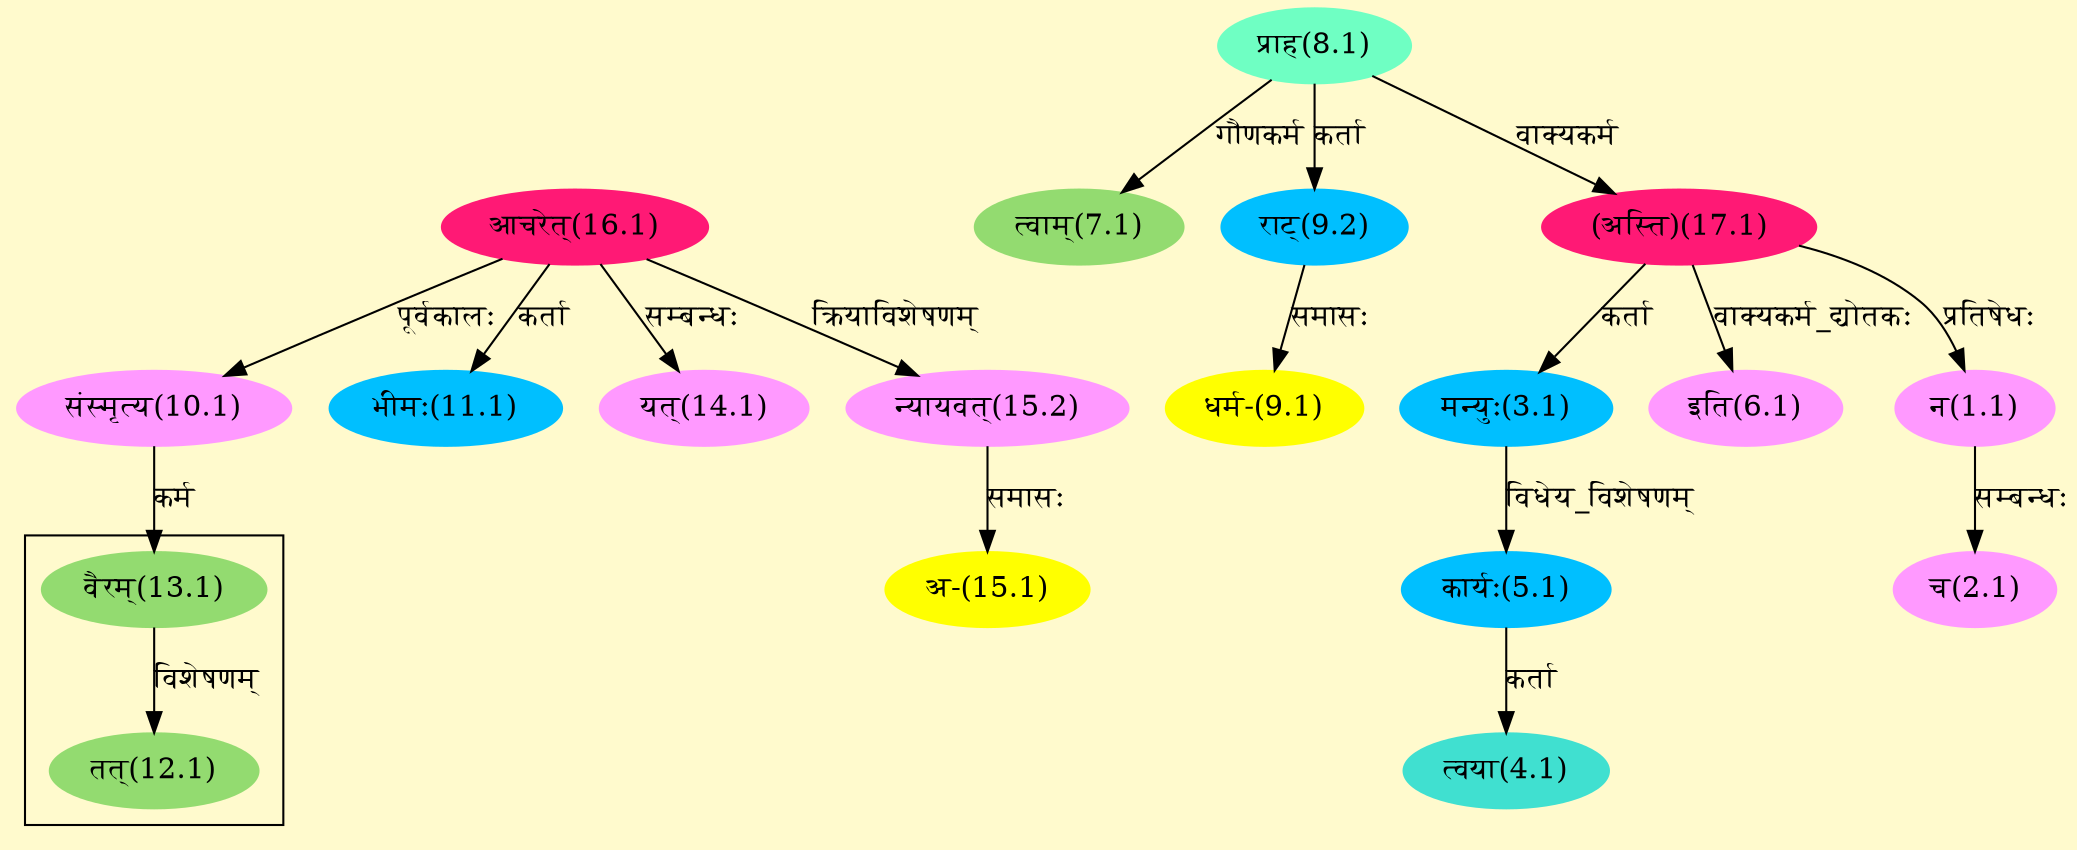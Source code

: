 digraph G{
rankdir=BT;
 compound=true;
 bgcolor="lemonchiffon1";

subgraph cluster_1{
Node12_1 [style=filled, color="#93DB70" label = "तत्(12.1)"]
Node13_1 [style=filled, color="#93DB70" label = "वैरम्(13.1)"]

}
Node1_1 [style=filled, color="#FF99FF" label = "न(1.1)"]
Node17_1 [style=filled, color="#FF1975" label = "(अस्ति)(17.1)"]
Node2_1 [style=filled, color="#FF99FF" label = "च(2.1)"]
Node3_1 [style=filled, color="#00BFFF" label = "मन्युः(3.1)"]
Node4_1 [style=filled, color="#40E0D0" label = "त्वया(4.1)"]
Node5_1 [style=filled, color="#00BFFF" label = "कार्यः(5.1)"]
Node6_1 [style=filled, color="#FF99FF" label = "इति(6.1)"]
Node7_1 [style=filled, color="#93DB70" label = "त्वाम्(7.1)"]
Node8_1 [style=filled, color="#6FFFC3" label = "प्राह(8.1)"]
Node9_2 [style=filled, color="#00BFFF" label = "राट्(9.2)"]
Node9_1 [style=filled, color="#FFFF00" label = "धर्म-(9.1)"]
Node10_1 [style=filled, color="#FF99FF" label = "संस्मृत्य(10.1)"]
Node16_1 [style=filled, color="#FF1975" label = "आचरेत्(16.1)"]
Node11_1 [style=filled, color="#00BFFF" label = "भीमः(11.1)"]
Node13_1 [style=filled, color="#93DB70" label = "वैरम्(13.1)"]
Node14_1 [style=filled, color="#FF99FF" label = "यत्(14.1)"]
Node15_1 [style=filled, color="#FFFF00" label = "अ-(15.1)"]
Node15_2 [style=filled, color="#FF99FF" label = "न्यायवत्(15.2)"]
/* Start of Relations section */

Node1_1 -> Node17_1 [  label="प्रतिषेधः"  dir="back" ]
Node2_1 -> Node1_1 [  label="सम्बन्धः"  dir="back" ]
Node3_1 -> Node17_1 [  label="कर्ता"  dir="back" ]
Node4_1 -> Node5_1 [  label="कर्ता"  dir="back" ]
Node5_1 -> Node3_1 [  label="विधेय_विशेषणम्"  dir="back" ]
Node6_1 -> Node17_1 [  label="वाक्यकर्म_द्योतकः"  dir="back" ]
Node7_1 -> Node8_1 [  label="गौणकर्म"  dir="back" ]
Node9_1 -> Node9_2 [  label="समासः"  dir="back" ]
Node9_2 -> Node8_1 [  label="कर्ता"  dir="back" ]
Node10_1 -> Node16_1 [  label="पूर्वकालः"  dir="back" ]
Node11_1 -> Node16_1 [  label="कर्ता"  dir="back" ]
Node12_1 -> Node13_1 [  label="विशेषणम्"  dir="back" ]
Node13_1 -> Node10_1 [  label="कर्म"  dir="back" ]
Node14_1 -> Node16_1 [  label="सम्बन्धः"  dir="back" ]
Node15_1 -> Node15_2 [  label="समासः"  dir="back" ]
Node15_2 -> Node16_1 [  label="क्रियाविशेषणम्"  dir="back" ]
Node17_1 -> Node8_1 [  label="वाक्यकर्म"  dir="back" ]
}
